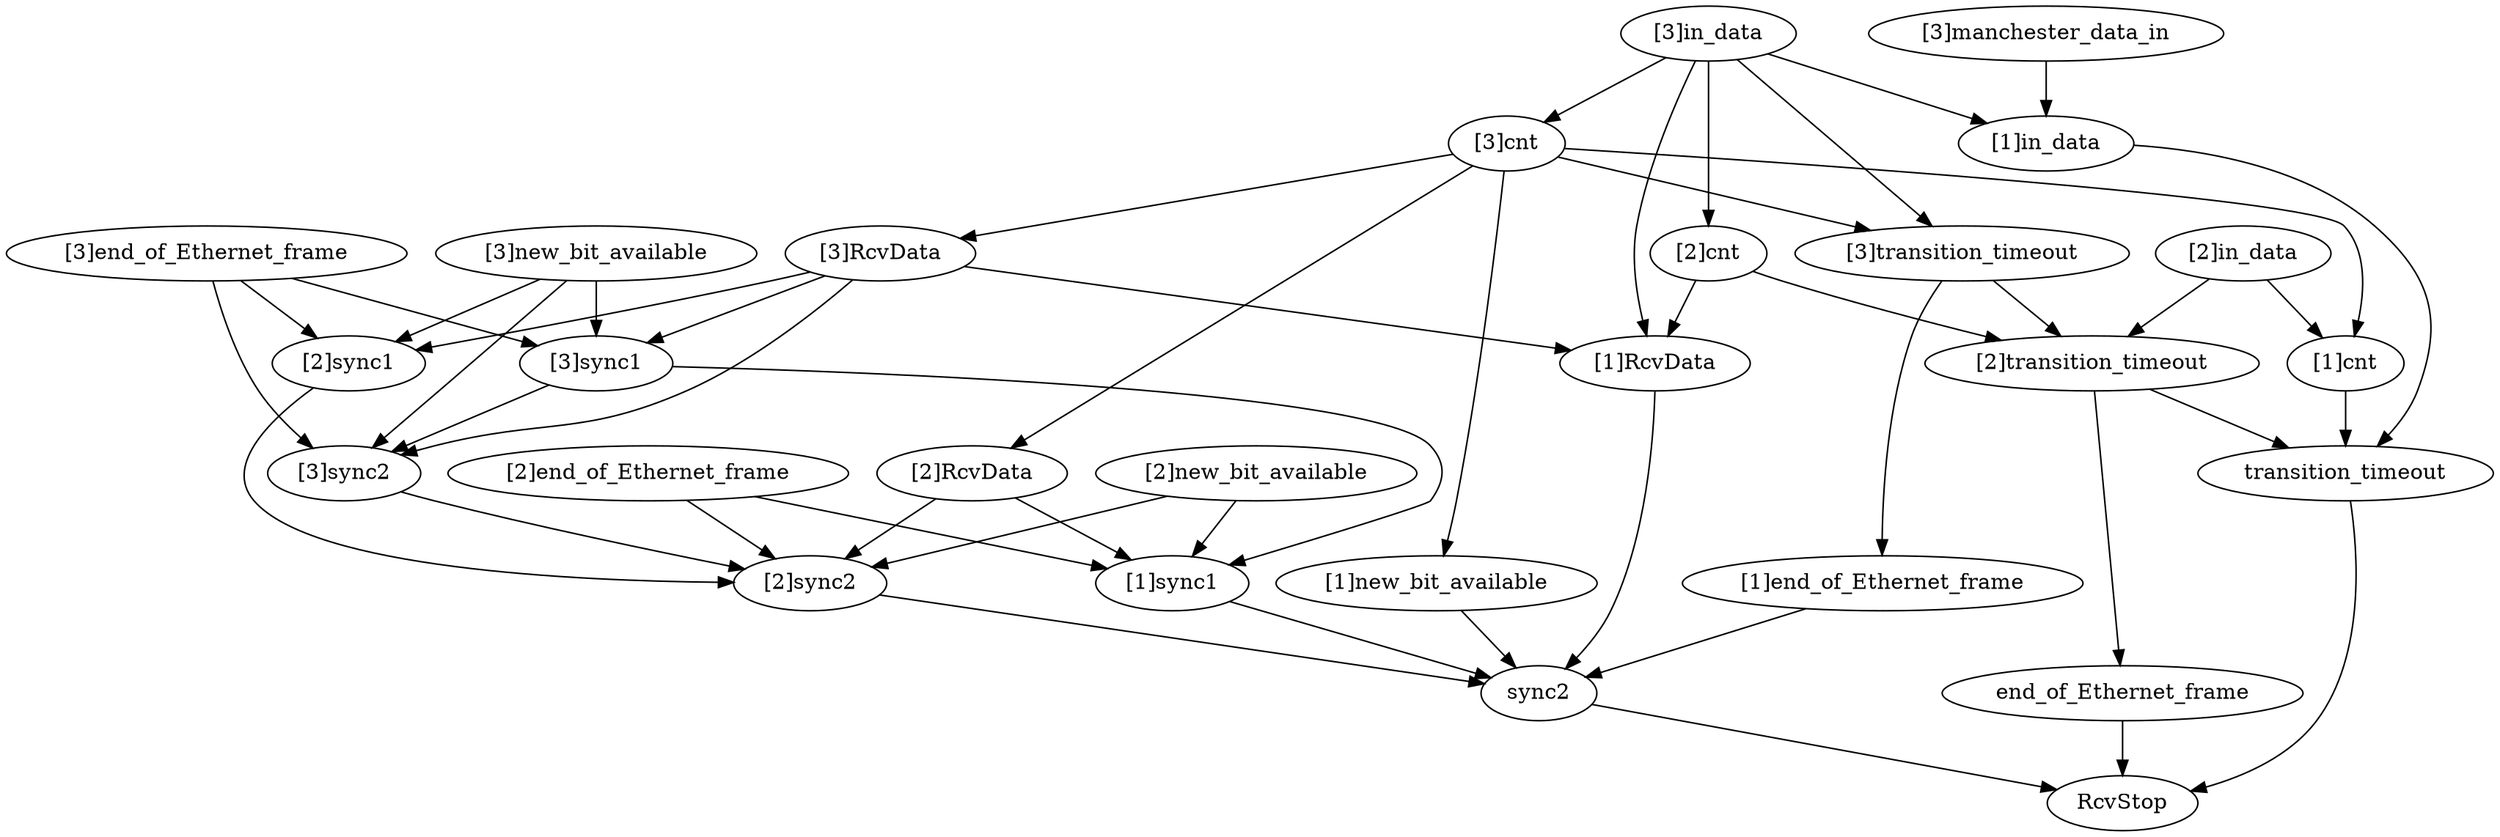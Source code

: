 strict digraph "" {
	"[3]RcvData"	 [complexity=8,
		importance=0.362475997945,
		rank=0.0453094997432];
	"[3]sync1"	 [complexity=13,
		importance=6.58942989765,
		rank=0.506879222896];
	"[3]RcvData" -> "[3]sync1";
	"[2]sync1"	 [complexity=9,
		importance=1.38591605775,
		rank=0.153990673083];
	"[3]RcvData" -> "[2]sync1";
	"[1]RcvData"	 [complexity=5,
		importance=0.293313329938,
		rank=0.0586626659875];
	"[3]RcvData" -> "[1]RcvData";
	"[3]sync2"	 [complexity=11,
		importance=6.46836726981,
		rank=0.588033388164];
	"[3]RcvData" -> "[3]sync2";
	"[3]new_bit_available"	 [complexity=12,
		importance=19.4641864935,
		rank=1.62201554112];
	"[3]new_bit_available" -> "[3]sync1";
	"[3]new_bit_available" -> "[2]sync1";
	"[3]new_bit_available" -> "[3]sync2";
	"[2]new_bit_available"	 [complexity=8,
		importance=3.85364497379,
		rank=0.481705621723];
	"[2]sync2"	 [complexity=7,
		importance=1.26485342991,
		rank=0.18069334713];
	"[2]new_bit_available" -> "[2]sync2";
	"[1]sync1"	 [complexity=5,
		importance=0.345213289768,
		rank=0.0690426579537];
	"[2]new_bit_available" -> "[1]sync1";
	"[2]end_of_Ethernet_frame"	 [complexity=8,
		importance=5.12671881815,
		rank=0.640839852269];
	"[2]end_of_Ethernet_frame" -> "[2]sync2";
	"[2]end_of_Ethernet_frame" -> "[1]sync1";
	"[1]new_bit_available"	 [complexity=4,
		importance=0.731536669849,
		rank=0.182884167462];
	sync2	 [complexity=3,
		importance=0.22415066193,
		rank=0.07471688731];
	"[1]new_bit_available" -> sync2;
	"[2]transition_timeout"	 [complexity=5,
		importance=0.271176516018,
		rank=0.0542353032035];
	end_of_Ethernet_frame	 [complexity=3,
		importance=0.147355640186,
		rank=0.0491185467288];
	"[2]transition_timeout" -> end_of_Ethernet_frame;
	transition_timeout	 [complexity=3,
		importance=0.175613528844,
		rank=0.058537842948];
	"[2]transition_timeout" -> transition_timeout;
	"[3]sync1" -> "[1]sync1";
	"[3]sync1" -> "[3]sync2";
	"[2]sync2" -> sync2;
	"[2]sync1" -> "[2]sync2";
	"[1]sync1" -> sync2;
	"[3]in_data"	 [complexity=9,
		importance=1.54916284072,
		rank=0.172129204525];
	"[3]cnt"	 [complexity=8,
		importance=0.44380646947,
		rank=0.0554758086838];
	"[3]in_data" -> "[3]cnt";
	"[2]cnt"	 [complexity=6,
		importance=0.348243482296,
		rank=0.0580405803827];
	"[3]in_data" -> "[2]cnt";
	"[3]in_data" -> "[1]RcvData";
	"[3]transition_timeout"	 [complexity=7,
		importance=0.366739503191,
		rank=0.0523913575988];
	"[3]in_data" -> "[3]transition_timeout";
	"[1]in_data"	 [complexity=5,
		importance=0.784658943334,
		rank=0.156931788667];
	"[3]in_data" -> "[1]in_data";
	RcvStop	 [complexity=0,
		importance=0.0800505416702,
		rank=0.0];
	"[3]cnt" -> "[3]RcvData";
	"[3]cnt" -> "[1]new_bit_available";
	"[1]cnt"	 [complexity=4,
		importance=0.252680495123,
		rank=0.0631701237807];
	"[3]cnt" -> "[1]cnt";
	"[2]RcvData"	 [complexity=9,
		importance=1.33401609792,
		rank=0.14822401088];
	"[3]cnt" -> "[2]RcvData";
	"[3]cnt" -> "[3]transition_timeout";
	end_of_Ethernet_frame -> RcvStop;
	transition_timeout -> RcvStop;
	"[2]cnt" -> "[2]transition_timeout";
	"[2]cnt" -> "[1]RcvData";
	"[1]cnt" -> transition_timeout;
	"[2]RcvData" -> "[2]sync2";
	"[2]RcvData" -> "[1]sync1";
	"[1]end_of_Ethernet_frame"	 [complexity=4,
		importance=0.963907746236,
		rank=0.240976936559];
	"[1]end_of_Ethernet_frame" -> sync2;
	"[1]RcvData" -> sync2;
	"[3]manchester_data_in"	 [complexity=8,
		importance=0.836036951611,
		rank=0.104504618951];
	"[3]manchester_data_in" -> "[1]in_data";
	"[3]end_of_Ethernet_frame"	 [complexity=12,
		importance=25.9407741777,
		rank=2.16173118148];
	"[3]end_of_Ethernet_frame" -> "[3]sync1";
	"[3]end_of_Ethernet_frame" -> "[2]sync1";
	"[3]end_of_Ethernet_frame" -> "[3]sync2";
	sync2 -> RcvStop;
	"[2]in_data"	 [complexity=7,
		importance=1.16691089203,
		rank=0.166701556004];
	"[2]in_data" -> "[2]transition_timeout";
	"[2]in_data" -> "[1]cnt";
	"[3]sync2" -> "[2]sync2";
	"[3]transition_timeout" -> "[2]transition_timeout";
	"[3]transition_timeout" -> "[1]end_of_Ethernet_frame";
	"[1]in_data" -> transition_timeout;
}
